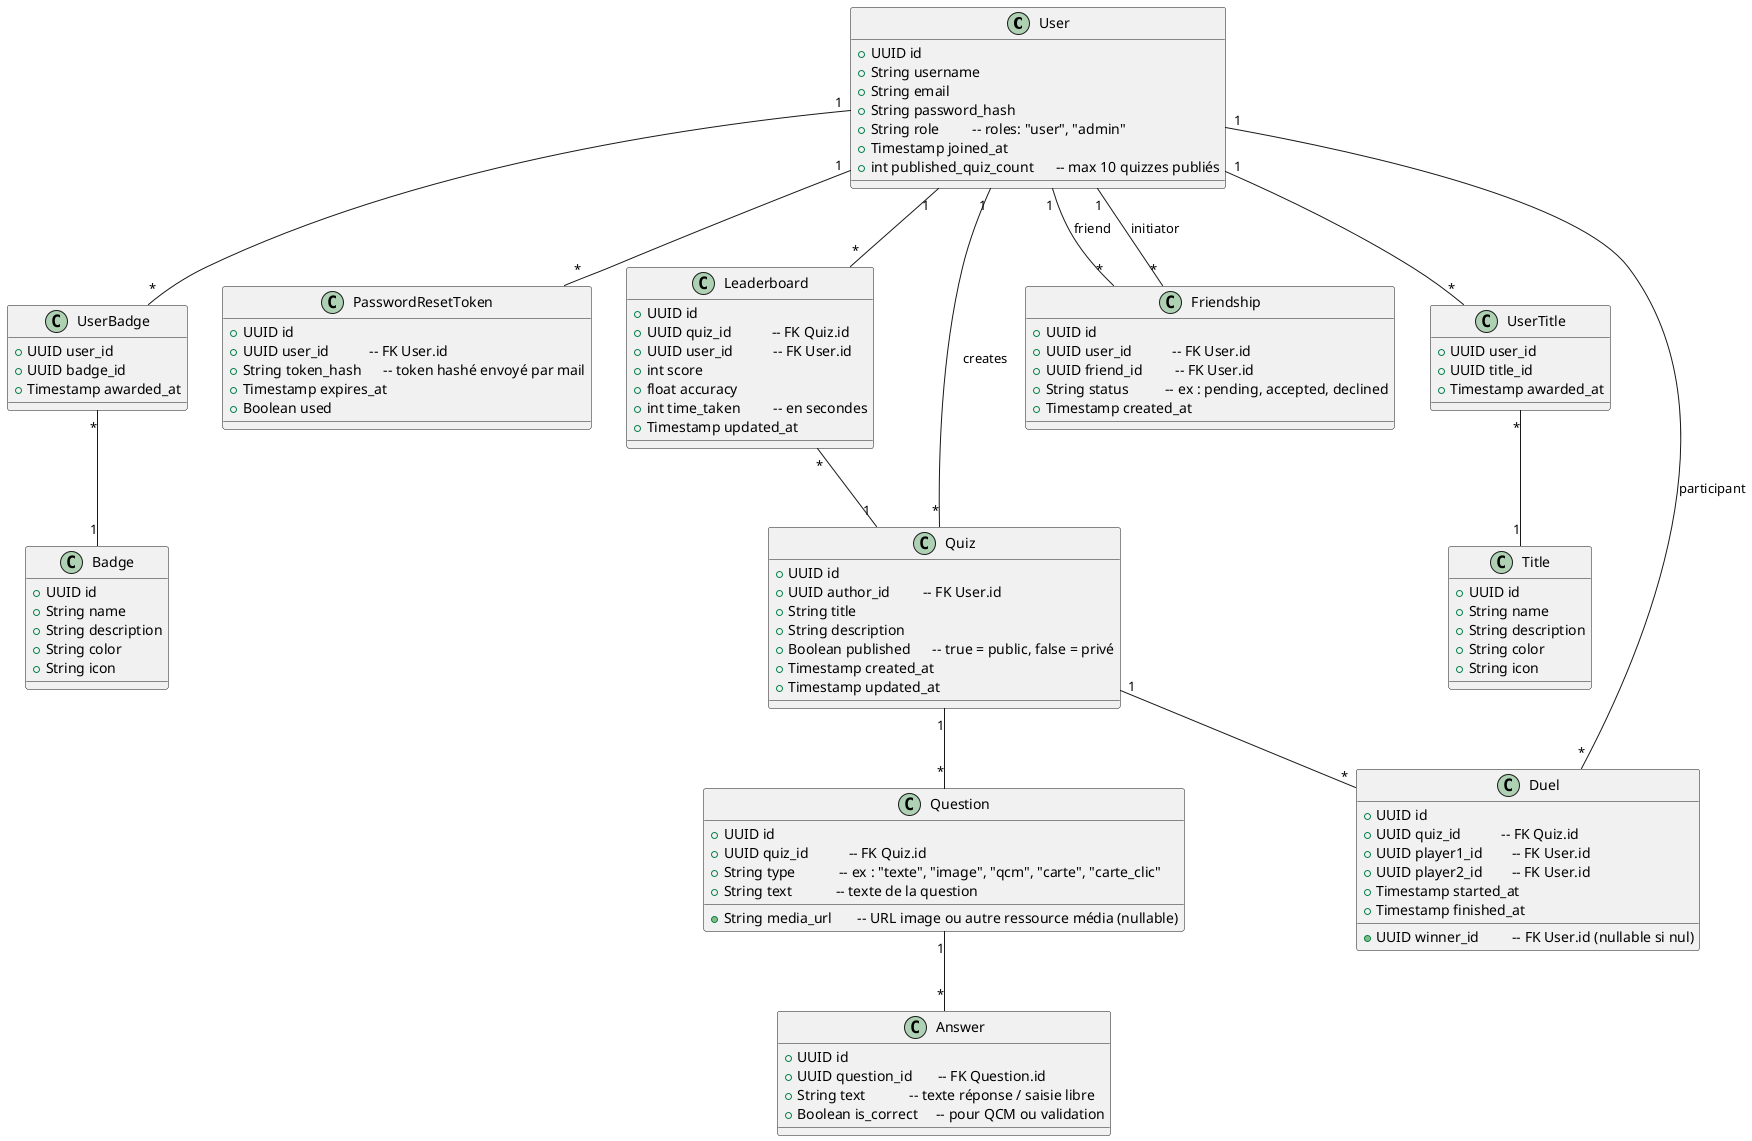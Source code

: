 @startuml

class User {
  +UUID id
  +String username
  +String email
  +String password_hash
  +String role         -- roles: "user", "admin"
  +Timestamp joined_at
  +int published_quiz_count      -- max 10 quizzes publiés
}

class Badge {
  +UUID id
  +String name
  +String description
  +String color
  +String icon
}

class Title {
  +UUID id
  +String name
  +String description
  +String color
  +String icon
}

class Quiz {
  +UUID id
  +UUID author_id         -- FK User.id
  +String title
  +String description
  +Boolean published      -- true = public, false = privé
  +Timestamp created_at
  +Timestamp updated_at
}

class Question {
  +UUID id
  +UUID quiz_id           -- FK Quiz.id
  +String type            -- ex : "texte", "image", "qcm", "carte", "carte_clic"
  +String text            -- texte de la question
  +String media_url       -- URL image ou autre ressource média (nullable)
}

class Answer {
  +UUID id
  +UUID question_id       -- FK Question.id
  +String text            -- texte réponse / saisie libre
  +Boolean is_correct     -- pour QCM ou validation
}

class PasswordResetToken {
  +UUID id
  +UUID user_id           -- FK User.id
  +String token_hash      -- token hashé envoyé par mail
  +Timestamp expires_at
  +Boolean used
}

class UserBadge {
  +UUID user_id
  +UUID badge_id
  +Timestamp awarded_at
}

class UserTitle {
  +UUID user_id
  +UUID title_id
  +Timestamp awarded_at
}

class Friendship {
  +UUID id
  +UUID user_id           -- FK User.id
  +UUID friend_id         -- FK User.id
  +String status          -- ex : pending, accepted, declined
  +Timestamp created_at
}

class Duel {
  +UUID id
  +UUID quiz_id           -- FK Quiz.id
  +UUID player1_id        -- FK User.id
  +UUID player2_id        -- FK User.id
  +UUID winner_id         -- FK User.id (nullable si nul)
  +Timestamp started_at
  +Timestamp finished_at
}

class Leaderboard {
  +UUID id
  +UUID quiz_id           -- FK Quiz.id
  +UUID user_id           -- FK User.id
  +int score
  +float accuracy
  +int time_taken         -- en secondes
  +Timestamp updated_at
}

User "1" -- "*" Quiz : creates
User "1" -- "*" UserBadge
User "1" -- "*" UserTitle
User "1" -- "*" Friendship : initiator
User "1" -- "*" Friendship : friend
User "1" -- "*" Leaderboard
User "1" -- "*" Duel : participant
UserBadge "*" -- "1" Badge
UserTitle "*" -- "1" Title
Quiz "1" -- "*" Question
Question "1" -- "*" Answer
Quiz "1" -- "*" Duel
Leaderboard "*" -- "1" Quiz
User "1" -- "*" PasswordResetToken

@enduml
